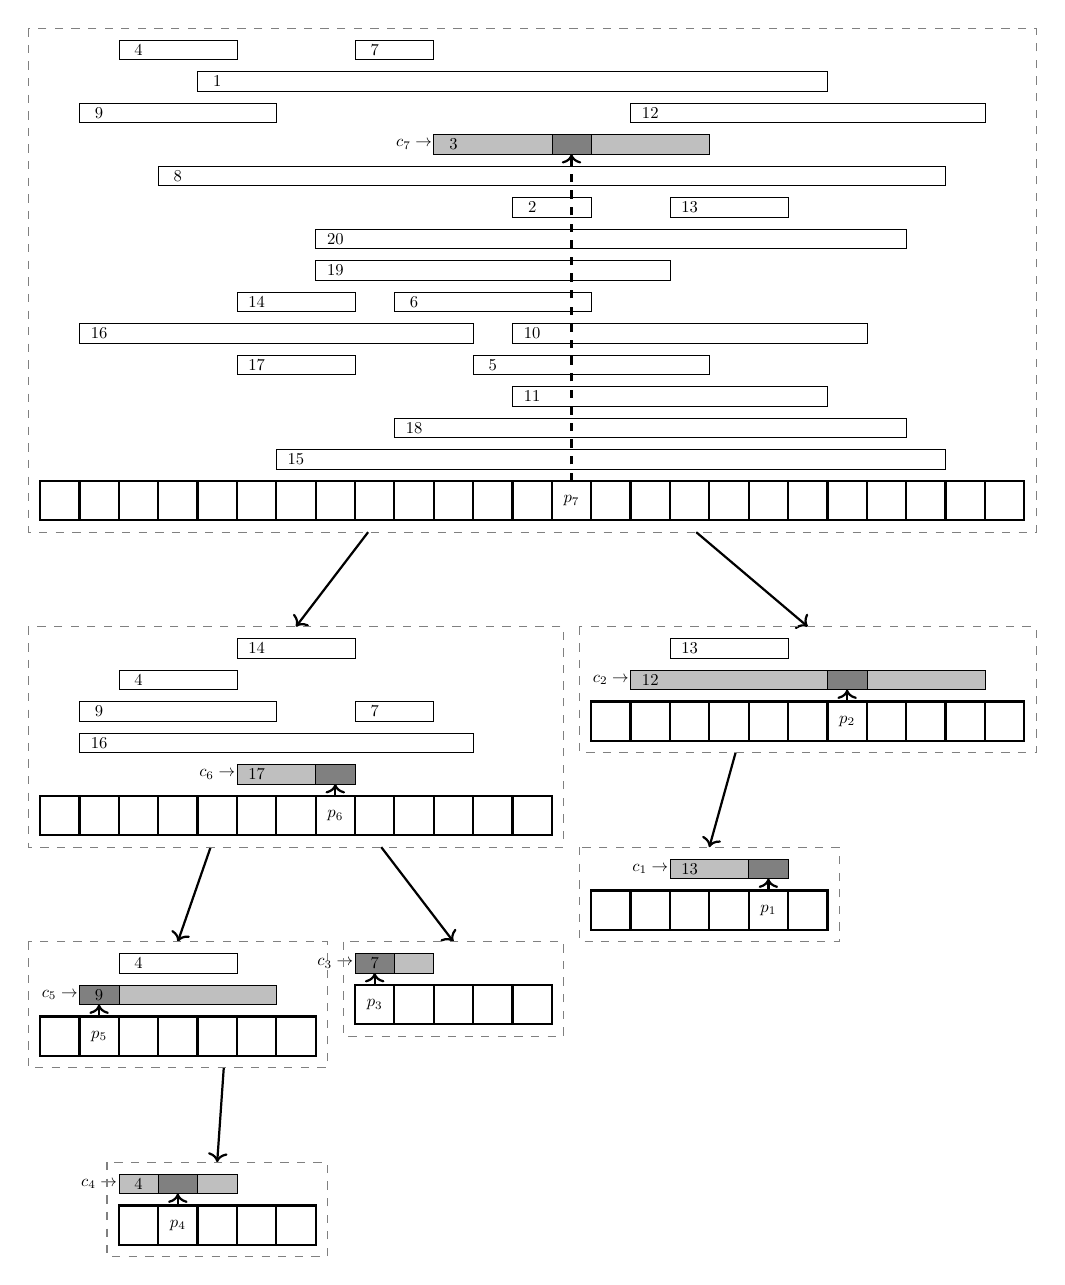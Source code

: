 \begin{tikzpicture}[scale=0.5]
\draw[very thin] (2,-3.0) rectangle (5, -3.5);
\node[scale=0.6] at (2.5,-3.25) {$4$};
\draw[very thin] (8,-3.0) rectangle (10, -3.5);
\node[scale=0.6] at (8.5,-3.25) {$7$};
\draw[very thin] (4,-3.8) rectangle (20, -4.3);
\node[scale=0.6] at (4.5,-4.05) {$1$};
\draw[very thin] (1,-4.6) rectangle (6, -5.1);
\node[scale=0.6] at (1.5,-4.85) {$9$};
\draw[very thin] (15,-4.6) rectangle (24, -5.1);
\node[scale=0.6] at (15.5,-4.85) {$12$};
\draw[very thin,fill=lightgray] (10,-5.4) rectangle (17, -5.9);
\draw[very thin,fill=black!50] (13.0,-5.4) rectangle (14.0,-5.9);
\node[scale=0.6] at (10.5,-5.65) {$3$};
\node[scale=0.6] at (9.5,-5.65) {$c_7 \rightarrow$};
\draw[very thin] (3,-6.2) rectangle (23, -6.7);
\node[scale=0.6] at (3.5,-6.45) {$8$};
\draw[very thin] (16,-7.0) rectangle (19, -7.5);
\node[scale=0.6] at (16.5,-7.25) {$13$};
\draw[very thin] (12,-7.0) rectangle (14, -7.5);
\node[scale=0.6] at (12.5,-7.25) {$2$};
\draw[very thin] (7,-7.8) rectangle (22, -8.3);
\node[scale=0.6] at (7.5,-8.05) {$20$};
\draw[very thin] (7,-8.6) rectangle (16, -9.1);
\node[scale=0.6] at (7.5,-8.85) {$19$};
\draw[very thin] (5,-9.4) rectangle (8, -9.9);
\node[scale=0.6] at (5.5,-9.65) {$14$};
\draw[very thin] (9,-9.4) rectangle (14, -9.9);
\node[scale=0.6] at (9.5,-9.65) {$6$};
\draw[very thin] (1,-10.2) rectangle (11, -10.7);
\node[scale=0.6] at (1.5,-10.45) {$16$};
\draw[very thin] (12,-10.2) rectangle (21, -10.7);
\node[scale=0.6] at (12.5,-10.45) {$10$};
\draw[very thin] (11,-11.0) rectangle (17, -11.5);
\node[scale=0.6] at (11.5,-11.25) {$5$};
\draw[very thin] (5,-11.0) rectangle (8, -11.5);
\node[scale=0.6] at (5.5,-11.25) {$17$};
\draw[very thin] (12,-11.8) rectangle (20, -12.3);
\node[scale=0.6] at (12.5,-12.05) {$11$};
\draw[very thin] (9,-12.6) rectangle (22, -13.1);
\node[scale=0.6] at (9.5,-12.85) {$18$};
\draw[very thin] (6,-13.4) rectangle (23, -13.9);
\node[scale=0.6] at (6.5,-13.65) {$15$};
\draw[thick] (1.0,-14.2) -- (1.0,-15.2);
\draw[thick] (2.0,-14.2) -- (2.0,-15.2);
\draw[thick] (3.0,-14.2) -- (3.0,-15.2);
\draw[thick] (4.0,-14.2) -- (4.0,-15.2);
\draw[thick] (5.0,-14.2) -- (5.0,-15.2);
\draw[thick] (6.0,-14.2) -- (6.0,-15.2);
\draw[thick] (7.0,-14.2) -- (7.0,-15.2);
\draw[thick] (8.0,-14.2) -- (8.0,-15.2);
\draw[thick] (9.0,-14.2) -- (9.0,-15.2);
\draw[thick] (10.0,-14.2) -- (10.0,-15.2);
\draw[thick] (11.0,-14.2) -- (11.0,-15.2);
\draw[thick] (12.0,-14.2) -- (12.0,-15.2);
\draw[thick] (13.0,-14.2) -- (13.0,-15.2);
\draw[thick] (14.0,-14.2) -- (14.0,-15.2);
\draw[thick] (15.0,-14.2) -- (15.0,-15.2);
\draw[thick] (16.0,-14.2) -- (16.0,-15.2);
\draw[thick] (17.0,-14.2) -- (17.0,-15.2);
\draw[thick] (18.0,-14.2) -- (18.0,-15.2);
\draw[thick] (19.0,-14.2) -- (19.0,-15.2);
\draw[thick] (20.0,-14.2) -- (20.0,-15.2);
\draw[thick] (21.0,-14.2) -- (21.0,-15.2);
\draw[thick] (22.0,-14.2) -- (22.0,-15.2);
\draw[thick] (23.0,-14.2) -- (23.0,-15.2);
\draw[thick] (24.0,-14.2) -- (24.0,-15.2);
\draw[thick] (0.0,-14.2) rectangle (25.0,-15.2);
\node[scale=0.6] at (13.5,-14.7) {$p_7$};
\draw[thick,dashed,->] (13.5,-14.2) -- (13.5,-5.9);
\draw[thick,->] (8.333,-15.5) -- (6.5,-17.9);
\draw[very thin] (5,-18.2) rectangle (8, -18.7);
\node[scale=0.6] at (5.5,-18.45) {$14$};
\draw[very thin] (2,-19.0) rectangle (5, -19.5);
\node[scale=0.6] at (2.5,-19.25) {$4$};
\draw[very thin] (8,-19.8) rectangle (10, -20.3);
\node[scale=0.6] at (8.5,-20.05) {$7$};
\draw[very thin] (1,-19.8) rectangle (6, -20.3);
\node[scale=0.6] at (1.5,-20.05) {$9$};
\draw[very thin] (1,-20.6) rectangle (11, -21.1);
\node[scale=0.6] at (1.5,-20.85) {$16$};
\draw[very thin,fill=lightgray] (5,-21.4) rectangle (8, -21.9);
\draw[very thin,fill=black!50] (7.0,-21.4) rectangle (8.0,-21.9);
\node[scale=0.6] at (5.5,-21.65) {$17$};
\node[scale=0.6] at (4.5,-21.65) {$c_6 \rightarrow$};
\draw[thick] (1.0,-22.2) -- (1.0,-23.2);
\draw[thick] (2.0,-22.2) -- (2.0,-23.2);
\draw[thick] (3.0,-22.2) -- (3.0,-23.2);
\draw[thick] (4.0,-22.2) -- (4.0,-23.2);
\draw[thick] (5.0,-22.2) -- (5.0,-23.2);
\draw[thick] (6.0,-22.2) -- (6.0,-23.2);
\draw[thick] (7.0,-22.2) -- (7.0,-23.2);
\draw[thick] (8.0,-22.2) -- (8.0,-23.2);
\draw[thick] (9.0,-22.2) -- (9.0,-23.2);
\draw[thick] (10.0,-22.2) -- (10.0,-23.2);
\draw[thick] (11.0,-22.2) -- (11.0,-23.2);
\draw[thick] (12.0,-22.2) -- (12.0,-23.2);
\draw[thick] (0.0,-22.2) rectangle (13.0,-23.2);
\node[scale=0.6] at (7.5,-22.7) {$p_6$};
\draw[thick,dashed,->] (7.5,-22.2) -- (7.5,-21.9);
\draw[thick,->] (4.333,-23.5) -- (3.5,-25.9);
\draw[very thin] (2,-26.2) rectangle (5, -26.7);
\node[scale=0.6] at (2.5,-26.45) {$4$};
\draw[very thin,fill=lightgray] (1,-27.0) rectangle (6, -27.5);
\draw[very thin,fill=black!50] (1.0,-27.0) rectangle (2.0,-27.5);
\node[scale=0.6] at (1.5,-27.25) {$9$};
\node[scale=0.6] at (0.5,-27.25) {$c_5 \rightarrow$};
\draw[thick] (1.0,-27.8) -- (1.0,-28.8);
\draw[thick] (2.0,-27.8) -- (2.0,-28.8);
\draw[thick] (3.0,-27.8) -- (3.0,-28.8);
\draw[thick] (4.0,-27.8) -- (4.0,-28.8);
\draw[thick] (5.0,-27.8) -- (5.0,-28.8);
\draw[thick] (6.0,-27.8) -- (6.0,-28.8);
\draw[thick] (0.0,-27.8) rectangle (7.0,-28.8);
\node[scale=0.6] at (1.5,-28.3) {$p_5$};
\draw[thick,dashed,->] (1.5,-27.8) -- (1.5,-27.5);
\draw[thick,->] (4.667,-29.1) -- (4.5,-31.5);
\draw[very thin,fill=lightgray] (2,-31.8) rectangle (5, -32.3);
\draw[very thin,fill=black!50] (3.0,-31.8) rectangle (4.0,-32.3);
\node[scale=0.6] at (2.5,-32.05) {$4$};
\node[scale=0.6] at (1.5,-32.05) {$c_4 \rightarrow$};
\draw[thick] (3.0,-32.6) -- (3.0,-33.6);
\draw[thick] (4.0,-32.6) -- (4.0,-33.6);
\draw[thick] (5.0,-32.6) -- (5.0,-33.6);
\draw[thick] (6.0,-32.6) -- (6.0,-33.6);
\draw[thick] (2.0,-32.6) rectangle (7.0,-33.6);
\node[scale=0.6] at (3.5,-33.1) {$p_4$};
\draw[thick,dashed,->] (3.5,-32.6) -- (3.5,-32.3);
\draw[thin,dashed,black!50] (1.7,-31.5) rectangle (7.3,-33.9);
\draw[thin,dashed,black!50] (-0.3,-25.9) rectangle (7.3,-29.1);
\draw[thick,->] (8.667,-23.5) -- (10.5,-25.9);
\draw[very thin,fill=lightgray] (8,-26.2) rectangle (10, -26.7);
\draw[very thin,fill=black!50] (8.0,-26.2) rectangle (9.0,-26.7);
\node[scale=0.6] at (8.5,-26.45) {$7$};
\node[scale=0.6] at (7.5,-26.45) {$c_3 \rightarrow$};
\draw[thick] (9.0,-27.0) -- (9.0,-28.0);
\draw[thick] (10.0,-27.0) -- (10.0,-28.0);
\draw[thick] (11.0,-27.0) -- (11.0,-28.0);
\draw[thick] (12.0,-27.0) -- (12.0,-28.0);
\draw[thick] (8.0,-27.0) rectangle (13.0,-28.0);
\node[scale=0.6] at (8.5,-27.5) {$p_3$};
\draw[thick,dashed,->] (8.5,-27.0) -- (8.5,-26.7);
\draw[thin,dashed,black!50] (7.7,-25.9) rectangle (13.3,-28.3);
\draw[thin,dashed,black!50] (-0.3,-17.9) rectangle (13.3,-23.5);
\draw[thick,->] (16.667,-15.5) -- (19.5,-17.9);
\draw[very thin] (16,-18.2) rectangle (19, -18.7);
\node[scale=0.6] at (16.5,-18.45) {$13$};
\draw[very thin,fill=lightgray] (15,-19.0) rectangle (24, -19.5);
\draw[very thin,fill=black!50] (20.0,-19.0) rectangle (21.0,-19.5);
\node[scale=0.6] at (15.5,-19.25) {$12$};
\node[scale=0.6] at (14.5,-19.25) {$c_2 \rightarrow$};
\draw[thick] (15.0,-19.8) -- (15.0,-20.8);
\draw[thick] (16.0,-19.8) -- (16.0,-20.8);
\draw[thick] (17.0,-19.8) -- (17.0,-20.8);
\draw[thick] (18.0,-19.8) -- (18.0,-20.8);
\draw[thick] (19.0,-19.8) -- (19.0,-20.8);
\draw[thick] (20.0,-19.8) -- (20.0,-20.8);
\draw[thick] (21.0,-19.8) -- (21.0,-20.8);
\draw[thick] (22.0,-19.8) -- (22.0,-20.8);
\draw[thick] (23.0,-19.8) -- (23.0,-20.8);
\draw[thick] (24.0,-19.8) -- (24.0,-20.8);
\draw[thick] (14.0,-19.8) rectangle (25.0,-20.8);
\node[scale=0.6] at (20.5,-20.3) {$p_2$};
\draw[thick,dashed,->] (20.5,-19.8) -- (20.5,-19.5);
\draw[thick,->] (17.667,-21.1) -- (17.0,-23.5);
\draw[very thin,fill=lightgray] (16,-23.8) rectangle (19, -24.3);
\draw[very thin,fill=black!50] (18.0,-23.8) rectangle (19.0,-24.3);
\node[scale=0.6] at (16.5,-24.05) {$13$};
\node[scale=0.6] at (15.5,-24.05) {$c_1 \rightarrow$};
\draw[thick] (15.0,-24.6) -- (15.0,-25.6);
\draw[thick] (16.0,-24.6) -- (16.0,-25.6);
\draw[thick] (17.0,-24.6) -- (17.0,-25.6);
\draw[thick] (18.0,-24.6) -- (18.0,-25.6);
\draw[thick] (19.0,-24.6) -- (19.0,-25.6);
\draw[thick] (14.0,-24.6) rectangle (20.0,-25.6);
\node[scale=0.6] at (18.5,-25.1) {$p_1$};
\draw[thick,dashed,->] (18.5,-24.6) -- (18.5,-24.3);
\draw[thin,dashed,black!50] (13.7,-23.5) rectangle (20.3,-25.9);
\draw[thin,dashed,black!50] (13.7,-17.9) rectangle (25.3,-21.1);
\draw[thin,dashed,black!50] (-0.3,-2.7) rectangle (25.3,-15.5);
\end{tikzpicture}
